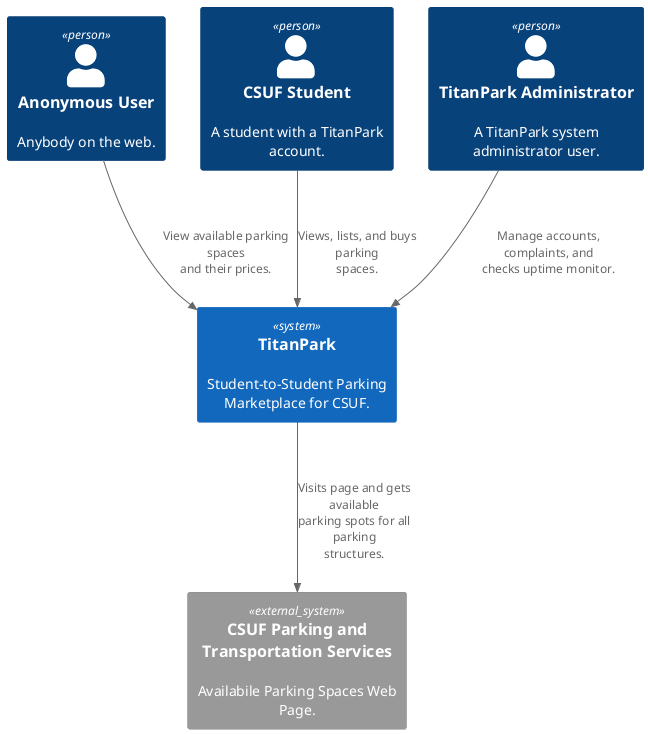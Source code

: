 @startuml System_Context_C4
!include <C4/C4_Context>

' People '
Person(anon_user, "Anonymous User", "Anybody on the web.")
Person(csuf_student, "CSUF Student", "A student with a TitanPark account.")
Person(system_admin, "TitanPark Administrator", "A TitanPark system administrator user.")

' Systems '
System(titanpark, "TitanPark", "Student-to-Student Parking Marketplace for CSUF.")
System_Ext(csuf_parking_services, "CSUF Parking and Transportation Services", "Availabile Parking Spaces Web Page.")

' Relationships '
Rel_D(anon_user, titanpark, "", "", "View available parking spaces and their prices.")
Rel_D(csuf_student, titanpark, "", "", "Views, lists, and buys parking spaces.")
Rel_D(system_admin, titanpark, "", "", "Manage accounts, complaints, and checks uptime monitor.")
Rel_D(titanpark, csuf_parking_services, "", "", "Visits page and gets available parking spots for all parking structures.")
@enduml
